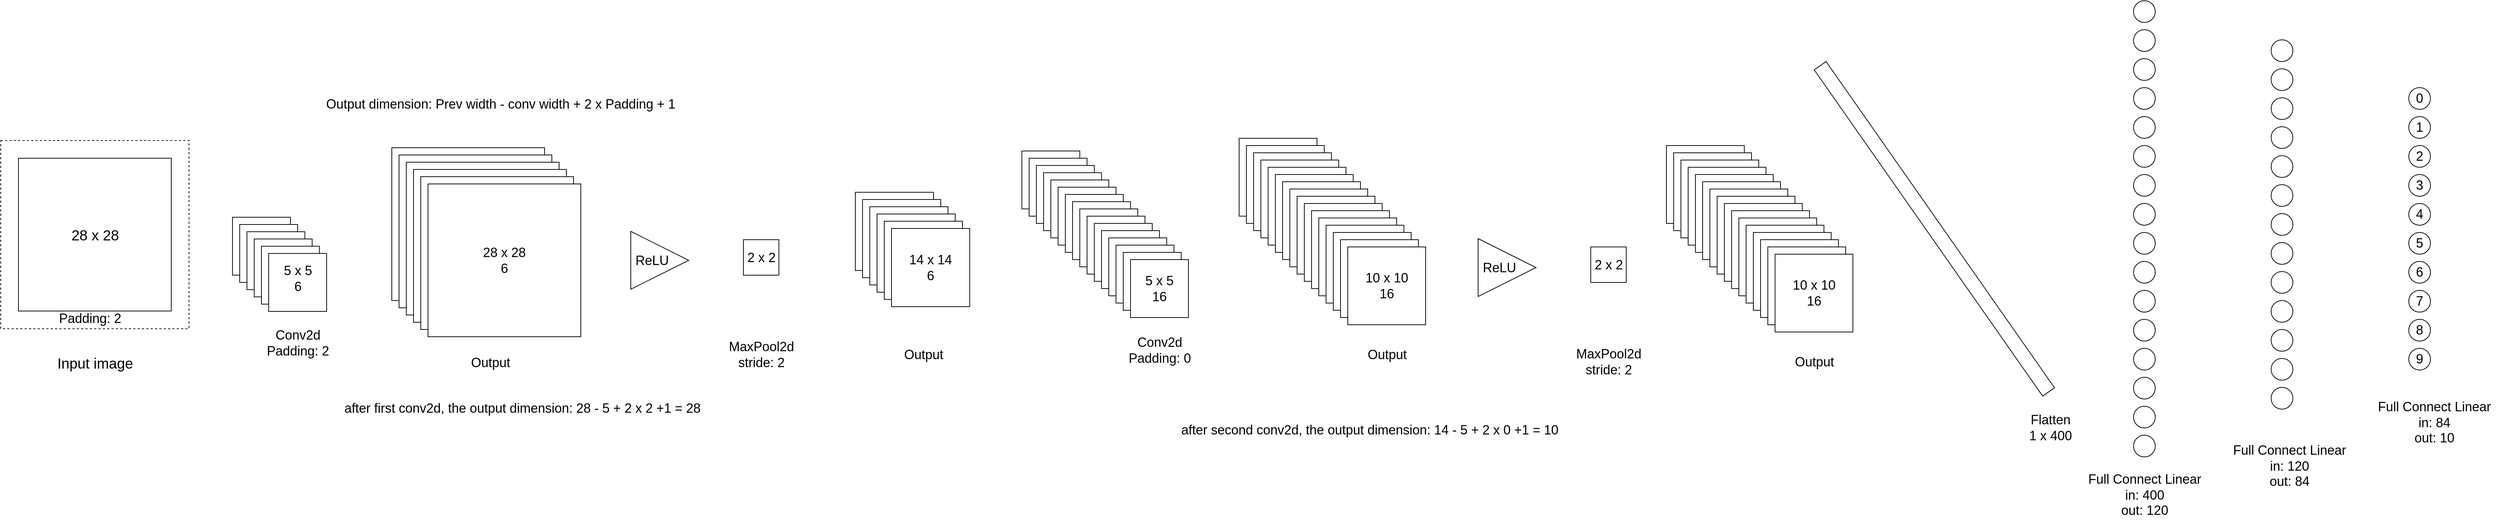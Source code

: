 <mxfile version="22.0.8" type="github">
  <diagram name="Page-1" id="3bokzZT7uCwafQ7YfKig">
    <mxGraphModel dx="1434" dy="1649" grid="1" gridSize="10" guides="1" tooltips="1" connect="1" arrows="1" fold="1" page="1" pageScale="1" pageWidth="1169" pageHeight="827" math="0" shadow="0">
      <root>
        <mxCell id="0" />
        <mxCell id="1" parent="0" />
        <mxCell id="Qpnqg18ZxqCp_iBwWqdQ-3" value="&lt;font style=&quot;font-size: 20px;&quot;&gt;Input image&lt;/font&gt;" style="text;html=1;align=center;verticalAlign=middle;resizable=0;points=[];autosize=1;strokeColor=none;fillColor=none;" vertex="1" parent="1">
          <mxGeometry x="85" y="350" width="130" height="40" as="geometry" />
        </mxCell>
        <mxCell id="Qpnqg18ZxqCp_iBwWqdQ-4" value="" style="whiteSpace=wrap;html=1;aspect=fixed;" vertex="1" parent="1">
          <mxGeometry x="340" y="169" width="80" height="80" as="geometry" />
        </mxCell>
        <mxCell id="Qpnqg18ZxqCp_iBwWqdQ-5" value="" style="whiteSpace=wrap;html=1;aspect=fixed;" vertex="1" parent="1">
          <mxGeometry x="350" y="179" width="80" height="80" as="geometry" />
        </mxCell>
        <mxCell id="Qpnqg18ZxqCp_iBwWqdQ-6" value="" style="whiteSpace=wrap;html=1;aspect=fixed;" vertex="1" parent="1">
          <mxGeometry x="360" y="189" width="80" height="80" as="geometry" />
        </mxCell>
        <mxCell id="Qpnqg18ZxqCp_iBwWqdQ-7" value="" style="whiteSpace=wrap;html=1;aspect=fixed;" vertex="1" parent="1">
          <mxGeometry x="370" y="199" width="80" height="80" as="geometry" />
        </mxCell>
        <mxCell id="Qpnqg18ZxqCp_iBwWqdQ-8" value="" style="whiteSpace=wrap;html=1;aspect=fixed;" vertex="1" parent="1">
          <mxGeometry x="380" y="209" width="80" height="80" as="geometry" />
        </mxCell>
        <mxCell id="Qpnqg18ZxqCp_iBwWqdQ-9" value="" style="whiteSpace=wrap;html=1;aspect=fixed;" vertex="1" parent="1">
          <mxGeometry x="390" y="219" width="80" height="80" as="geometry" />
        </mxCell>
        <mxCell id="Qpnqg18ZxqCp_iBwWqdQ-12" value="" style="whiteSpace=wrap;html=1;aspect=fixed;dashed=1;" vertex="1" parent="1">
          <mxGeometry x="20" y="63" width="260" height="260" as="geometry" />
        </mxCell>
        <mxCell id="Qpnqg18ZxqCp_iBwWqdQ-10" value="&lt;font style=&quot;font-size: 18px;&quot;&gt;Conv2d&lt;br&gt;Padding: 2&lt;br&gt;&lt;/font&gt;" style="text;html=1;align=center;verticalAlign=middle;resizable=0;points=[];autosize=1;strokeColor=none;fillColor=none;fontSize=18;" vertex="1" parent="1">
          <mxGeometry x="375" y="313" width="110" height="60" as="geometry" />
        </mxCell>
        <mxCell id="Qpnqg18ZxqCp_iBwWqdQ-11" value="5 x 5&lt;br&gt;6&lt;br&gt;" style="text;html=1;align=center;verticalAlign=middle;resizable=0;points=[];autosize=1;strokeColor=none;fillColor=none;fontSize=18;" vertex="1" parent="1">
          <mxGeometry x="400" y="224" width="60" height="60" as="geometry" />
        </mxCell>
        <mxCell id="Qpnqg18ZxqCp_iBwWqdQ-13" value="&lt;font style=&quot;font-size: 20px;&quot;&gt;28 x 28&lt;/font&gt;" style="whiteSpace=wrap;html=1;aspect=fixed;" vertex="1" parent="1">
          <mxGeometry x="44.5" y="87.5" width="211" height="211" as="geometry" />
        </mxCell>
        <mxCell id="Qpnqg18ZxqCp_iBwWqdQ-14" value="&lt;font style=&quot;font-size: 18px;&quot;&gt;Padding: 2&lt;/font&gt;" style="text;html=1;align=center;verticalAlign=middle;resizable=0;points=[];autosize=1;strokeColor=none;fillColor=none;" vertex="1" parent="1">
          <mxGeometry x="88" y="289" width="110" height="40" as="geometry" />
        </mxCell>
        <mxCell id="Qpnqg18ZxqCp_iBwWqdQ-16" value="" style="whiteSpace=wrap;html=1;aspect=fixed;" vertex="1" parent="1">
          <mxGeometry x="560" y="73" width="211" height="211" as="geometry" />
        </mxCell>
        <mxCell id="Qpnqg18ZxqCp_iBwWqdQ-17" value="" style="whiteSpace=wrap;html=1;aspect=fixed;" vertex="1" parent="1">
          <mxGeometry x="570" y="83" width="211" height="211" as="geometry" />
        </mxCell>
        <mxCell id="Qpnqg18ZxqCp_iBwWqdQ-18" value="" style="whiteSpace=wrap;html=1;aspect=fixed;" vertex="1" parent="1">
          <mxGeometry x="580" y="93" width="211" height="211" as="geometry" />
        </mxCell>
        <mxCell id="Qpnqg18ZxqCp_iBwWqdQ-19" value="" style="whiteSpace=wrap;html=1;aspect=fixed;" vertex="1" parent="1">
          <mxGeometry x="590" y="103" width="211" height="211" as="geometry" />
        </mxCell>
        <mxCell id="Qpnqg18ZxqCp_iBwWqdQ-20" value="" style="whiteSpace=wrap;html=1;aspect=fixed;" vertex="1" parent="1">
          <mxGeometry x="600" y="113" width="211" height="211" as="geometry" />
        </mxCell>
        <mxCell id="Qpnqg18ZxqCp_iBwWqdQ-21" value="&lt;font style=&quot;font-size: 18px;&quot;&gt;28 x 28&lt;br&gt;6&lt;br&gt;&lt;/font&gt;" style="whiteSpace=wrap;html=1;aspect=fixed;" vertex="1" parent="1">
          <mxGeometry x="610" y="123" width="211" height="211" as="geometry" />
        </mxCell>
        <mxCell id="Qpnqg18ZxqCp_iBwWqdQ-22" value="&lt;font style=&quot;font-size: 18px;&quot;&gt;Output&lt;/font&gt;" style="text;html=1;align=center;verticalAlign=middle;resizable=0;points=[];autosize=1;strokeColor=none;fillColor=none;" vertex="1" parent="1">
          <mxGeometry x="655.5" y="350" width="80" height="40" as="geometry" />
        </mxCell>
        <mxCell id="Qpnqg18ZxqCp_iBwWqdQ-24" value="" style="triangle;whiteSpace=wrap;html=1;" vertex="1" parent="1">
          <mxGeometry x="890" y="188.5" width="80" height="80" as="geometry" />
        </mxCell>
        <mxCell id="Qpnqg18ZxqCp_iBwWqdQ-25" value="&lt;font style=&quot;font-size: 18px;&quot;&gt;ReLU&lt;/font&gt;" style="text;html=1;align=center;verticalAlign=middle;resizable=0;points=[];autosize=1;strokeColor=none;fillColor=none;" vertex="1" parent="1">
          <mxGeometry x="884" y="209" width="70" height="40" as="geometry" />
        </mxCell>
        <mxCell id="Qpnqg18ZxqCp_iBwWqdQ-26" value="&lt;font style=&quot;font-size: 18px;&quot;&gt;2 x 2&lt;/font&gt;" style="whiteSpace=wrap;html=1;aspect=fixed;" vertex="1" parent="1">
          <mxGeometry x="1045.5" y="200" width="49" height="49" as="geometry" />
        </mxCell>
        <mxCell id="Qpnqg18ZxqCp_iBwWqdQ-27" value="&lt;font style=&quot;font-size: 18px;&quot;&gt;MaxPool2d&lt;br&gt;stride: 2&lt;br&gt;&lt;/font&gt;" style="text;html=1;align=center;verticalAlign=middle;resizable=0;points=[];autosize=1;strokeColor=none;fillColor=none;" vertex="1" parent="1">
          <mxGeometry x="1015" y="329" width="110" height="60" as="geometry" />
        </mxCell>
        <mxCell id="Qpnqg18ZxqCp_iBwWqdQ-28" value="" style="whiteSpace=wrap;html=1;aspect=fixed;" vertex="1" parent="1">
          <mxGeometry x="1200" y="134.5" width="108" height="108" as="geometry" />
        </mxCell>
        <mxCell id="Qpnqg18ZxqCp_iBwWqdQ-29" value="" style="whiteSpace=wrap;html=1;aspect=fixed;" vertex="1" parent="1">
          <mxGeometry x="1210" y="144.5" width="108" height="108" as="geometry" />
        </mxCell>
        <mxCell id="Qpnqg18ZxqCp_iBwWqdQ-30" value="" style="whiteSpace=wrap;html=1;aspect=fixed;" vertex="1" parent="1">
          <mxGeometry x="1220" y="154.5" width="108" height="108" as="geometry" />
        </mxCell>
        <mxCell id="Qpnqg18ZxqCp_iBwWqdQ-31" value="" style="whiteSpace=wrap;html=1;aspect=fixed;" vertex="1" parent="1">
          <mxGeometry x="1230" y="164.5" width="108" height="108" as="geometry" />
        </mxCell>
        <mxCell id="Qpnqg18ZxqCp_iBwWqdQ-32" value="" style="whiteSpace=wrap;html=1;aspect=fixed;" vertex="1" parent="1">
          <mxGeometry x="1240" y="174.5" width="108" height="108" as="geometry" />
        </mxCell>
        <mxCell id="Qpnqg18ZxqCp_iBwWqdQ-33" value="&lt;font style=&quot;font-size: 18px;&quot;&gt;14 x 14&lt;br&gt;6&lt;br&gt;&lt;/font&gt;" style="whiteSpace=wrap;html=1;aspect=fixed;" vertex="1" parent="1">
          <mxGeometry x="1250" y="184.5" width="108" height="108" as="geometry" />
        </mxCell>
        <mxCell id="Qpnqg18ZxqCp_iBwWqdQ-34" value="&lt;font style=&quot;font-size: 18px;&quot;&gt;Output&lt;/font&gt;" style="text;html=1;align=center;verticalAlign=middle;resizable=0;points=[];autosize=1;strokeColor=none;fillColor=none;" vertex="1" parent="1">
          <mxGeometry x="1254" y="339" width="80" height="40" as="geometry" />
        </mxCell>
        <mxCell id="Qpnqg18ZxqCp_iBwWqdQ-36" value="" style="whiteSpace=wrap;html=1;aspect=fixed;" vertex="1" parent="1">
          <mxGeometry x="1430" y="77.5" width="80" height="80" as="geometry" />
        </mxCell>
        <mxCell id="Qpnqg18ZxqCp_iBwWqdQ-37" value="" style="whiteSpace=wrap;html=1;aspect=fixed;" vertex="1" parent="1">
          <mxGeometry x="1440" y="87.5" width="80" height="80" as="geometry" />
        </mxCell>
        <mxCell id="Qpnqg18ZxqCp_iBwWqdQ-38" value="" style="whiteSpace=wrap;html=1;aspect=fixed;" vertex="1" parent="1">
          <mxGeometry x="1450" y="97.5" width="80" height="80" as="geometry" />
        </mxCell>
        <mxCell id="Qpnqg18ZxqCp_iBwWqdQ-39" value="" style="whiteSpace=wrap;html=1;aspect=fixed;" vertex="1" parent="1">
          <mxGeometry x="1460" y="107.5" width="80" height="80" as="geometry" />
        </mxCell>
        <mxCell id="Qpnqg18ZxqCp_iBwWqdQ-40" value="" style="whiteSpace=wrap;html=1;aspect=fixed;" vertex="1" parent="1">
          <mxGeometry x="1470" y="117.5" width="80" height="80" as="geometry" />
        </mxCell>
        <mxCell id="Qpnqg18ZxqCp_iBwWqdQ-41" value="" style="whiteSpace=wrap;html=1;aspect=fixed;" vertex="1" parent="1">
          <mxGeometry x="1480" y="127.5" width="80" height="80" as="geometry" />
        </mxCell>
        <mxCell id="Qpnqg18ZxqCp_iBwWqdQ-42" value="" style="whiteSpace=wrap;html=1;aspect=fixed;" vertex="1" parent="1">
          <mxGeometry x="1490" y="137.5" width="80" height="80" as="geometry" />
        </mxCell>
        <mxCell id="Qpnqg18ZxqCp_iBwWqdQ-43" value="" style="whiteSpace=wrap;html=1;aspect=fixed;" vertex="1" parent="1">
          <mxGeometry x="1500" y="147.5" width="80" height="80" as="geometry" />
        </mxCell>
        <mxCell id="Qpnqg18ZxqCp_iBwWqdQ-44" value="" style="whiteSpace=wrap;html=1;aspect=fixed;" vertex="1" parent="1">
          <mxGeometry x="1510" y="157.5" width="80" height="80" as="geometry" />
        </mxCell>
        <mxCell id="Qpnqg18ZxqCp_iBwWqdQ-45" value="" style="whiteSpace=wrap;html=1;aspect=fixed;" vertex="1" parent="1">
          <mxGeometry x="1520" y="167.5" width="80" height="80" as="geometry" />
        </mxCell>
        <mxCell id="Qpnqg18ZxqCp_iBwWqdQ-46" value="" style="whiteSpace=wrap;html=1;aspect=fixed;" vertex="1" parent="1">
          <mxGeometry x="1530" y="177.5" width="80" height="80" as="geometry" />
        </mxCell>
        <mxCell id="Qpnqg18ZxqCp_iBwWqdQ-47" value="" style="whiteSpace=wrap;html=1;aspect=fixed;" vertex="1" parent="1">
          <mxGeometry x="1540" y="187.5" width="80" height="80" as="geometry" />
        </mxCell>
        <mxCell id="Qpnqg18ZxqCp_iBwWqdQ-48" value="" style="whiteSpace=wrap;html=1;aspect=fixed;" vertex="1" parent="1">
          <mxGeometry x="1550" y="197.5" width="80" height="80" as="geometry" />
        </mxCell>
        <mxCell id="Qpnqg18ZxqCp_iBwWqdQ-49" value="" style="whiteSpace=wrap;html=1;aspect=fixed;" vertex="1" parent="1">
          <mxGeometry x="1560" y="207.5" width="80" height="80" as="geometry" />
        </mxCell>
        <mxCell id="Qpnqg18ZxqCp_iBwWqdQ-50" value="" style="whiteSpace=wrap;html=1;aspect=fixed;" vertex="1" parent="1">
          <mxGeometry x="1570" y="217.5" width="80" height="80" as="geometry" />
        </mxCell>
        <mxCell id="Qpnqg18ZxqCp_iBwWqdQ-51" value="&lt;font style=&quot;font-size: 18px;&quot;&gt;5 x 5&lt;br&gt;16&lt;/font&gt;" style="whiteSpace=wrap;html=1;aspect=fixed;" vertex="1" parent="1">
          <mxGeometry x="1580" y="227.5" width="80" height="80" as="geometry" />
        </mxCell>
        <mxCell id="Qpnqg18ZxqCp_iBwWqdQ-52" value="&lt;font style=&quot;font-size: 18px;&quot;&gt;Conv2d&lt;br&gt;Padding: 0&lt;br&gt;&lt;/font&gt;" style="text;html=1;align=center;verticalAlign=middle;resizable=0;points=[];autosize=1;strokeColor=none;fillColor=none;fontSize=18;" vertex="1" parent="1">
          <mxGeometry x="1565" y="323" width="110" height="60" as="geometry" />
        </mxCell>
        <mxCell id="Qpnqg18ZxqCp_iBwWqdQ-53" value="" style="whiteSpace=wrap;html=1;aspect=fixed;" vertex="1" parent="1">
          <mxGeometry x="1730" y="60" width="107.5" height="107.5" as="geometry" />
        </mxCell>
        <mxCell id="Qpnqg18ZxqCp_iBwWqdQ-54" value="" style="whiteSpace=wrap;html=1;aspect=fixed;" vertex="1" parent="1">
          <mxGeometry x="1740" y="70" width="107.5" height="107.5" as="geometry" />
        </mxCell>
        <mxCell id="Qpnqg18ZxqCp_iBwWqdQ-55" value="" style="whiteSpace=wrap;html=1;aspect=fixed;" vertex="1" parent="1">
          <mxGeometry x="1750" y="80" width="107.5" height="107.5" as="geometry" />
        </mxCell>
        <mxCell id="Qpnqg18ZxqCp_iBwWqdQ-56" value="" style="whiteSpace=wrap;html=1;aspect=fixed;" vertex="1" parent="1">
          <mxGeometry x="1760" y="90" width="107.5" height="107.5" as="geometry" />
        </mxCell>
        <mxCell id="Qpnqg18ZxqCp_iBwWqdQ-57" value="" style="whiteSpace=wrap;html=1;aspect=fixed;" vertex="1" parent="1">
          <mxGeometry x="1770" y="100" width="107.5" height="107.5" as="geometry" />
        </mxCell>
        <mxCell id="Qpnqg18ZxqCp_iBwWqdQ-58" value="" style="whiteSpace=wrap;html=1;aspect=fixed;" vertex="1" parent="1">
          <mxGeometry x="1780" y="110" width="107.5" height="107.5" as="geometry" />
        </mxCell>
        <mxCell id="Qpnqg18ZxqCp_iBwWqdQ-59" value="" style="whiteSpace=wrap;html=1;aspect=fixed;" vertex="1" parent="1">
          <mxGeometry x="1790" y="120" width="107.5" height="107.5" as="geometry" />
        </mxCell>
        <mxCell id="Qpnqg18ZxqCp_iBwWqdQ-60" value="" style="whiteSpace=wrap;html=1;aspect=fixed;" vertex="1" parent="1">
          <mxGeometry x="1800" y="130" width="107.5" height="107.5" as="geometry" />
        </mxCell>
        <mxCell id="Qpnqg18ZxqCp_iBwWqdQ-61" value="" style="whiteSpace=wrap;html=1;aspect=fixed;" vertex="1" parent="1">
          <mxGeometry x="1810" y="140" width="107.5" height="107.5" as="geometry" />
        </mxCell>
        <mxCell id="Qpnqg18ZxqCp_iBwWqdQ-62" value="" style="whiteSpace=wrap;html=1;aspect=fixed;" vertex="1" parent="1">
          <mxGeometry x="1820" y="150" width="107.5" height="107.5" as="geometry" />
        </mxCell>
        <mxCell id="Qpnqg18ZxqCp_iBwWqdQ-63" value="" style="whiteSpace=wrap;html=1;aspect=fixed;" vertex="1" parent="1">
          <mxGeometry x="1830" y="160" width="107.5" height="107.5" as="geometry" />
        </mxCell>
        <mxCell id="Qpnqg18ZxqCp_iBwWqdQ-64" value="" style="whiteSpace=wrap;html=1;aspect=fixed;" vertex="1" parent="1">
          <mxGeometry x="1840" y="170" width="107.5" height="107.5" as="geometry" />
        </mxCell>
        <mxCell id="Qpnqg18ZxqCp_iBwWqdQ-65" value="" style="whiteSpace=wrap;html=1;aspect=fixed;" vertex="1" parent="1">
          <mxGeometry x="1850" y="180" width="107.5" height="107.5" as="geometry" />
        </mxCell>
        <mxCell id="Qpnqg18ZxqCp_iBwWqdQ-66" value="" style="whiteSpace=wrap;html=1;aspect=fixed;" vertex="1" parent="1">
          <mxGeometry x="1860" y="190" width="107.5" height="107.5" as="geometry" />
        </mxCell>
        <mxCell id="Qpnqg18ZxqCp_iBwWqdQ-67" value="" style="whiteSpace=wrap;html=1;aspect=fixed;" vertex="1" parent="1">
          <mxGeometry x="1870" y="200" width="107.5" height="107.5" as="geometry" />
        </mxCell>
        <mxCell id="Qpnqg18ZxqCp_iBwWqdQ-68" value="&lt;font style=&quot;font-size: 18px;&quot;&gt;10 x 10&lt;br&gt;16&lt;/font&gt;" style="whiteSpace=wrap;html=1;aspect=fixed;" vertex="1" parent="1">
          <mxGeometry x="1880" y="210" width="107.5" height="107.5" as="geometry" />
        </mxCell>
        <mxCell id="Qpnqg18ZxqCp_iBwWqdQ-69" value="&lt;font style=&quot;font-size: 18px;&quot;&gt;Output&lt;/font&gt;" style="text;html=1;align=center;verticalAlign=middle;resizable=0;points=[];autosize=1;strokeColor=none;fillColor=none;" vertex="1" parent="1">
          <mxGeometry x="1893.75" y="339" width="80" height="40" as="geometry" />
        </mxCell>
        <mxCell id="Qpnqg18ZxqCp_iBwWqdQ-70" value="&lt;font style=&quot;font-size: 18px;&quot;&gt;Output dimension: Prev width - conv width + 2 x Padding + 1&lt;/font&gt;" style="text;html=1;align=center;verticalAlign=middle;resizable=0;points=[];autosize=1;strokeColor=none;fillColor=none;" vertex="1" parent="1">
          <mxGeometry x="455" y="-7" width="510" height="40" as="geometry" />
        </mxCell>
        <mxCell id="Qpnqg18ZxqCp_iBwWqdQ-71" value="&lt;font style=&quot;font-size: 18px;&quot;&gt;after first conv2d, the output dimension: 28 - 5 + 2 x 2 +1 = 28&lt;/font&gt;" style="text;html=1;align=center;verticalAlign=middle;resizable=0;points=[];autosize=1;strokeColor=none;fillColor=none;" vertex="1" parent="1">
          <mxGeometry x="480" y="413" width="520" height="40" as="geometry" />
        </mxCell>
        <mxCell id="Qpnqg18ZxqCp_iBwWqdQ-72" value="&lt;font style=&quot;font-size: 18px;&quot;&gt;after second conv2d, the output dimension: 14 - 5 + 2 x 0 +1 = 10&lt;/font&gt;" style="text;html=1;align=center;verticalAlign=middle;resizable=0;points=[];autosize=1;strokeColor=none;fillColor=none;" vertex="1" parent="1">
          <mxGeometry x="1640" y="443" width="540" height="40" as="geometry" />
        </mxCell>
        <mxCell id="Qpnqg18ZxqCp_iBwWqdQ-73" value="" style="triangle;whiteSpace=wrap;html=1;" vertex="1" parent="1">
          <mxGeometry x="2060" y="198.5" width="80" height="80" as="geometry" />
        </mxCell>
        <mxCell id="Qpnqg18ZxqCp_iBwWqdQ-74" value="&lt;font style=&quot;font-size: 18px;&quot;&gt;ReLU&lt;/font&gt;" style="text;html=1;align=center;verticalAlign=middle;resizable=0;points=[];autosize=1;strokeColor=none;fillColor=none;" vertex="1" parent="1">
          <mxGeometry x="2054" y="219" width="70" height="40" as="geometry" />
        </mxCell>
        <mxCell id="Qpnqg18ZxqCp_iBwWqdQ-75" value="&lt;font style=&quot;font-size: 18px;&quot;&gt;2 x 2&lt;/font&gt;" style="whiteSpace=wrap;html=1;aspect=fixed;" vertex="1" parent="1">
          <mxGeometry x="2215.5" y="210" width="49" height="49" as="geometry" />
        </mxCell>
        <mxCell id="Qpnqg18ZxqCp_iBwWqdQ-76" value="&lt;font style=&quot;font-size: 18px;&quot;&gt;MaxPool2d&lt;br&gt;stride: 2&lt;br&gt;&lt;/font&gt;" style="text;html=1;align=center;verticalAlign=middle;resizable=0;points=[];autosize=1;strokeColor=none;fillColor=none;" vertex="1" parent="1">
          <mxGeometry x="2185" y="339" width="110" height="60" as="geometry" />
        </mxCell>
        <mxCell id="Qpnqg18ZxqCp_iBwWqdQ-77" value="" style="whiteSpace=wrap;html=1;aspect=fixed;" vertex="1" parent="1">
          <mxGeometry x="2320" y="70" width="107.5" height="107.5" as="geometry" />
        </mxCell>
        <mxCell id="Qpnqg18ZxqCp_iBwWqdQ-78" value="" style="whiteSpace=wrap;html=1;aspect=fixed;" vertex="1" parent="1">
          <mxGeometry x="2330" y="80" width="107.5" height="107.5" as="geometry" />
        </mxCell>
        <mxCell id="Qpnqg18ZxqCp_iBwWqdQ-79" value="" style="whiteSpace=wrap;html=1;aspect=fixed;" vertex="1" parent="1">
          <mxGeometry x="2340" y="90" width="107.5" height="107.5" as="geometry" />
        </mxCell>
        <mxCell id="Qpnqg18ZxqCp_iBwWqdQ-80" value="" style="whiteSpace=wrap;html=1;aspect=fixed;" vertex="1" parent="1">
          <mxGeometry x="2350" y="100" width="107.5" height="107.5" as="geometry" />
        </mxCell>
        <mxCell id="Qpnqg18ZxqCp_iBwWqdQ-81" value="" style="whiteSpace=wrap;html=1;aspect=fixed;" vertex="1" parent="1">
          <mxGeometry x="2360" y="110" width="107.5" height="107.5" as="geometry" />
        </mxCell>
        <mxCell id="Qpnqg18ZxqCp_iBwWqdQ-82" value="" style="whiteSpace=wrap;html=1;aspect=fixed;" vertex="1" parent="1">
          <mxGeometry x="2370" y="120" width="107.5" height="107.5" as="geometry" />
        </mxCell>
        <mxCell id="Qpnqg18ZxqCp_iBwWqdQ-83" value="" style="whiteSpace=wrap;html=1;aspect=fixed;" vertex="1" parent="1">
          <mxGeometry x="2380" y="130" width="107.5" height="107.5" as="geometry" />
        </mxCell>
        <mxCell id="Qpnqg18ZxqCp_iBwWqdQ-84" value="" style="whiteSpace=wrap;html=1;aspect=fixed;" vertex="1" parent="1">
          <mxGeometry x="2390" y="140" width="107.5" height="107.5" as="geometry" />
        </mxCell>
        <mxCell id="Qpnqg18ZxqCp_iBwWqdQ-85" value="" style="whiteSpace=wrap;html=1;aspect=fixed;" vertex="1" parent="1">
          <mxGeometry x="2400" y="150" width="107.5" height="107.5" as="geometry" />
        </mxCell>
        <mxCell id="Qpnqg18ZxqCp_iBwWqdQ-86" value="" style="whiteSpace=wrap;html=1;aspect=fixed;" vertex="1" parent="1">
          <mxGeometry x="2410" y="160" width="107.5" height="107.5" as="geometry" />
        </mxCell>
        <mxCell id="Qpnqg18ZxqCp_iBwWqdQ-87" value="" style="whiteSpace=wrap;html=1;aspect=fixed;" vertex="1" parent="1">
          <mxGeometry x="2420" y="170" width="107.5" height="107.5" as="geometry" />
        </mxCell>
        <mxCell id="Qpnqg18ZxqCp_iBwWqdQ-88" value="" style="whiteSpace=wrap;html=1;aspect=fixed;" vertex="1" parent="1">
          <mxGeometry x="2430" y="180" width="107.5" height="107.5" as="geometry" />
        </mxCell>
        <mxCell id="Qpnqg18ZxqCp_iBwWqdQ-89" value="" style="whiteSpace=wrap;html=1;aspect=fixed;" vertex="1" parent="1">
          <mxGeometry x="2440" y="190" width="107.5" height="107.5" as="geometry" />
        </mxCell>
        <mxCell id="Qpnqg18ZxqCp_iBwWqdQ-90" value="" style="whiteSpace=wrap;html=1;aspect=fixed;" vertex="1" parent="1">
          <mxGeometry x="2450" y="200" width="107.5" height="107.5" as="geometry" />
        </mxCell>
        <mxCell id="Qpnqg18ZxqCp_iBwWqdQ-91" value="" style="whiteSpace=wrap;html=1;aspect=fixed;" vertex="1" parent="1">
          <mxGeometry x="2460" y="210" width="107.5" height="107.5" as="geometry" />
        </mxCell>
        <mxCell id="Qpnqg18ZxqCp_iBwWqdQ-92" value="&lt;font style=&quot;font-size: 18px;&quot;&gt;10 x 10&lt;br&gt;16&lt;/font&gt;" style="whiteSpace=wrap;html=1;aspect=fixed;" vertex="1" parent="1">
          <mxGeometry x="2470" y="220" width="107.5" height="107.5" as="geometry" />
        </mxCell>
        <mxCell id="Qpnqg18ZxqCp_iBwWqdQ-93" value="&lt;font style=&quot;font-size: 18px;&quot;&gt;Output&lt;/font&gt;" style="text;html=1;align=center;verticalAlign=middle;resizable=0;points=[];autosize=1;strokeColor=none;fillColor=none;" vertex="1" parent="1">
          <mxGeometry x="2483.75" y="349" width="80" height="40" as="geometry" />
        </mxCell>
        <mxCell id="Qpnqg18ZxqCp_iBwWqdQ-95" value="" style="rounded=0;whiteSpace=wrap;html=1;direction=south;rotation=55;" vertex="1" parent="1">
          <mxGeometry x="2415" y="175" width="550" height="20" as="geometry" />
        </mxCell>
        <mxCell id="Qpnqg18ZxqCp_iBwWqdQ-96" value="&lt;font style=&quot;font-size: 18px;&quot;&gt;Flatten&lt;br&gt;1 x 400&lt;br&gt;&lt;/font&gt;" style="text;html=1;align=center;verticalAlign=middle;resizable=0;points=[];autosize=1;strokeColor=none;fillColor=none;" vertex="1" parent="1">
          <mxGeometry x="2810" y="430" width="80" height="60" as="geometry" />
        </mxCell>
        <mxCell id="Qpnqg18ZxqCp_iBwWqdQ-97" value="" style="ellipse;whiteSpace=wrap;html=1;aspect=fixed;" vertex="1" parent="1">
          <mxGeometry x="2965" y="-130" width="30" height="30" as="geometry" />
        </mxCell>
        <mxCell id="Qpnqg18ZxqCp_iBwWqdQ-98" value="" style="ellipse;whiteSpace=wrap;html=1;aspect=fixed;" vertex="1" parent="1">
          <mxGeometry x="2965" y="-90" width="30" height="30" as="geometry" />
        </mxCell>
        <mxCell id="Qpnqg18ZxqCp_iBwWqdQ-99" value="" style="ellipse;whiteSpace=wrap;html=1;aspect=fixed;" vertex="1" parent="1">
          <mxGeometry x="2965" y="-50" width="30" height="30" as="geometry" />
        </mxCell>
        <mxCell id="Qpnqg18ZxqCp_iBwWqdQ-100" value="" style="ellipse;whiteSpace=wrap;html=1;aspect=fixed;" vertex="1" parent="1">
          <mxGeometry x="2965" y="-10" width="30" height="30" as="geometry" />
        </mxCell>
        <mxCell id="Qpnqg18ZxqCp_iBwWqdQ-101" value="" style="ellipse;whiteSpace=wrap;html=1;aspect=fixed;" vertex="1" parent="1">
          <mxGeometry x="2965" y="30" width="30" height="30" as="geometry" />
        </mxCell>
        <mxCell id="Qpnqg18ZxqCp_iBwWqdQ-102" value="" style="ellipse;whiteSpace=wrap;html=1;aspect=fixed;" vertex="1" parent="1">
          <mxGeometry x="2965" y="70" width="30" height="30" as="geometry" />
        </mxCell>
        <mxCell id="Qpnqg18ZxqCp_iBwWqdQ-103" value="" style="ellipse;whiteSpace=wrap;html=1;aspect=fixed;" vertex="1" parent="1">
          <mxGeometry x="2965" y="270" width="30" height="30" as="geometry" />
        </mxCell>
        <mxCell id="Qpnqg18ZxqCp_iBwWqdQ-104" value="" style="ellipse;whiteSpace=wrap;html=1;aspect=fixed;" vertex="1" parent="1">
          <mxGeometry x="2965" y="310" width="30" height="30" as="geometry" />
        </mxCell>
        <mxCell id="Qpnqg18ZxqCp_iBwWqdQ-105" value="" style="ellipse;whiteSpace=wrap;html=1;aspect=fixed;" vertex="1" parent="1">
          <mxGeometry x="2965" y="350" width="30" height="30" as="geometry" />
        </mxCell>
        <mxCell id="Qpnqg18ZxqCp_iBwWqdQ-106" value="" style="ellipse;whiteSpace=wrap;html=1;aspect=fixed;" vertex="1" parent="1">
          <mxGeometry x="2965" y="390" width="30" height="30" as="geometry" />
        </mxCell>
        <mxCell id="Qpnqg18ZxqCp_iBwWqdQ-107" value="" style="ellipse;whiteSpace=wrap;html=1;aspect=fixed;" vertex="1" parent="1">
          <mxGeometry x="2965" y="430" width="30" height="30" as="geometry" />
        </mxCell>
        <mxCell id="Qpnqg18ZxqCp_iBwWqdQ-108" value="" style="ellipse;whiteSpace=wrap;html=1;aspect=fixed;" vertex="1" parent="1">
          <mxGeometry x="2965" y="470" width="30" height="30" as="geometry" />
        </mxCell>
        <mxCell id="Qpnqg18ZxqCp_iBwWqdQ-109" value="" style="ellipse;whiteSpace=wrap;html=1;aspect=fixed;" vertex="1" parent="1">
          <mxGeometry x="3155" y="4" width="30" height="30" as="geometry" />
        </mxCell>
        <mxCell id="Qpnqg18ZxqCp_iBwWqdQ-110" value="" style="ellipse;whiteSpace=wrap;html=1;aspect=fixed;" vertex="1" parent="1">
          <mxGeometry x="3155" y="44" width="30" height="30" as="geometry" />
        </mxCell>
        <mxCell id="Qpnqg18ZxqCp_iBwWqdQ-111" value="" style="ellipse;whiteSpace=wrap;html=1;aspect=fixed;" vertex="1" parent="1">
          <mxGeometry x="3155" y="84" width="30" height="30" as="geometry" />
        </mxCell>
        <mxCell id="Qpnqg18ZxqCp_iBwWqdQ-112" value="" style="ellipse;whiteSpace=wrap;html=1;aspect=fixed;" vertex="1" parent="1">
          <mxGeometry x="3155" y="124" width="30" height="30" as="geometry" />
        </mxCell>
        <mxCell id="Qpnqg18ZxqCp_iBwWqdQ-113" value="" style="ellipse;whiteSpace=wrap;html=1;aspect=fixed;" vertex="1" parent="1">
          <mxGeometry x="3155" y="244" width="30" height="30" as="geometry" />
        </mxCell>
        <mxCell id="Qpnqg18ZxqCp_iBwWqdQ-114" value="" style="ellipse;whiteSpace=wrap;html=1;aspect=fixed;" vertex="1" parent="1">
          <mxGeometry x="3155" y="284" width="30" height="30" as="geometry" />
        </mxCell>
        <mxCell id="Qpnqg18ZxqCp_iBwWqdQ-115" value="" style="ellipse;whiteSpace=wrap;html=1;aspect=fixed;" vertex="1" parent="1">
          <mxGeometry x="3155" y="324" width="30" height="30" as="geometry" />
        </mxCell>
        <mxCell id="Qpnqg18ZxqCp_iBwWqdQ-116" value="" style="ellipse;whiteSpace=wrap;html=1;aspect=fixed;" vertex="1" parent="1">
          <mxGeometry x="3155" y="364" width="30" height="30" as="geometry" />
        </mxCell>
        <mxCell id="Qpnqg18ZxqCp_iBwWqdQ-117" value="&lt;font style=&quot;font-size: 18px;&quot;&gt;0&lt;/font&gt;" style="ellipse;whiteSpace=wrap;html=1;aspect=fixed;" vertex="1" parent="1">
          <mxGeometry x="3345" y="-10" width="30" height="30" as="geometry" />
        </mxCell>
        <mxCell id="Qpnqg18ZxqCp_iBwWqdQ-118" value="&lt;font style=&quot;font-size: 18px;&quot;&gt;1&lt;/font&gt;" style="ellipse;whiteSpace=wrap;html=1;aspect=fixed;" vertex="1" parent="1">
          <mxGeometry x="3345" y="30" width="30" height="30" as="geometry" />
        </mxCell>
        <mxCell id="Qpnqg18ZxqCp_iBwWqdQ-120" value="&lt;span style=&quot;color: rgb(0, 0, 0); font-family: Helvetica; font-size: 18px; font-style: normal; font-variant-ligatures: normal; font-variant-caps: normal; font-weight: 400; letter-spacing: normal; orphans: 2; text-align: center; text-indent: 0px; text-transform: none; widows: 2; word-spacing: 0px; -webkit-text-stroke-width: 0px; background-color: rgb(251, 251, 251); text-decoration-thickness: initial; text-decoration-style: initial; text-decoration-color: initial; float: none; display: inline !important;&quot;&gt;3&lt;/span&gt;" style="ellipse;whiteSpace=wrap;html=1;aspect=fixed;" vertex="1" parent="1">
          <mxGeometry x="3345" y="110" width="30" height="30" as="geometry" />
        </mxCell>
        <mxCell id="Qpnqg18ZxqCp_iBwWqdQ-121" value="&lt;span style=&quot;color: rgb(0, 0, 0); font-family: Helvetica; font-size: 18px; font-style: normal; font-variant-ligatures: normal; font-variant-caps: normal; font-weight: 400; letter-spacing: normal; orphans: 2; text-align: center; text-indent: 0px; text-transform: none; widows: 2; word-spacing: 0px; -webkit-text-stroke-width: 0px; background-color: rgb(251, 251, 251); text-decoration-thickness: initial; text-decoration-style: initial; text-decoration-color: initial; float: none; display: inline !important;&quot;&gt;4&lt;/span&gt;" style="ellipse;whiteSpace=wrap;html=1;aspect=fixed;" vertex="1" parent="1">
          <mxGeometry x="3345" y="150" width="30" height="30" as="geometry" />
        </mxCell>
        <mxCell id="Qpnqg18ZxqCp_iBwWqdQ-123" value="" style="ellipse;whiteSpace=wrap;html=1;aspect=fixed;" vertex="1" parent="1">
          <mxGeometry x="2965" y="110" width="30" height="30" as="geometry" />
        </mxCell>
        <mxCell id="Qpnqg18ZxqCp_iBwWqdQ-124" value="" style="ellipse;whiteSpace=wrap;html=1;aspect=fixed;" vertex="1" parent="1">
          <mxGeometry x="2965" y="150" width="30" height="30" as="geometry" />
        </mxCell>
        <mxCell id="Qpnqg18ZxqCp_iBwWqdQ-125" value="" style="ellipse;whiteSpace=wrap;html=1;aspect=fixed;" vertex="1" parent="1">
          <mxGeometry x="2965" y="190" width="30" height="30" as="geometry" />
        </mxCell>
        <mxCell id="Qpnqg18ZxqCp_iBwWqdQ-126" value="" style="ellipse;whiteSpace=wrap;html=1;aspect=fixed;" vertex="1" parent="1">
          <mxGeometry x="2965" y="230" width="30" height="30" as="geometry" />
        </mxCell>
        <mxCell id="Qpnqg18ZxqCp_iBwWqdQ-128" value="" style="ellipse;whiteSpace=wrap;html=1;aspect=fixed;" vertex="1" parent="1">
          <mxGeometry x="3155" y="-36" width="30" height="30" as="geometry" />
        </mxCell>
        <mxCell id="Qpnqg18ZxqCp_iBwWqdQ-129" value="" style="ellipse;whiteSpace=wrap;html=1;aspect=fixed;" vertex="1" parent="1">
          <mxGeometry x="3155" y="-76" width="30" height="30" as="geometry" />
        </mxCell>
        <mxCell id="Qpnqg18ZxqCp_iBwWqdQ-130" value="" style="ellipse;whiteSpace=wrap;html=1;aspect=fixed;" vertex="1" parent="1">
          <mxGeometry x="3155" y="204" width="30" height="30" as="geometry" />
        </mxCell>
        <mxCell id="Qpnqg18ZxqCp_iBwWqdQ-131" value="" style="ellipse;whiteSpace=wrap;html=1;aspect=fixed;" vertex="1" parent="1">
          <mxGeometry x="3155" y="164" width="30" height="30" as="geometry" />
        </mxCell>
        <mxCell id="Qpnqg18ZxqCp_iBwWqdQ-132" value="" style="ellipse;whiteSpace=wrap;html=1;aspect=fixed;" vertex="1" parent="1">
          <mxGeometry x="3155" y="404" width="30" height="30" as="geometry" />
        </mxCell>
        <mxCell id="Qpnqg18ZxqCp_iBwWqdQ-133" value="&lt;font style=&quot;font-size: 18px;&quot;&gt;Full Connect Linear&lt;br&gt;in: 400&lt;br&gt;out: 120&lt;br&gt;&lt;/font&gt;" style="text;html=1;align=center;verticalAlign=middle;resizable=0;points=[];autosize=1;strokeColor=none;fillColor=none;" vertex="1" parent="1">
          <mxGeometry x="2890" y="513" width="180" height="80" as="geometry" />
        </mxCell>
        <mxCell id="Qpnqg18ZxqCp_iBwWqdQ-134" value="&lt;font style=&quot;font-size: 18px;&quot;&gt;Full Connect Linear&lt;br&gt;in: 120&lt;br&gt;out: 84&lt;br&gt;&lt;/font&gt;" style="text;html=1;align=center;verticalAlign=middle;resizable=0;points=[];autosize=1;strokeColor=none;fillColor=none;" vertex="1" parent="1">
          <mxGeometry x="3090" y="473" width="180" height="80" as="geometry" />
        </mxCell>
        <mxCell id="Qpnqg18ZxqCp_iBwWqdQ-135" value="&lt;span style=&quot;color: rgb(0, 0, 0); font-family: Helvetica; font-size: 18px; font-style: normal; font-variant-ligatures: normal; font-variant-caps: normal; font-weight: 400; letter-spacing: normal; orphans: 2; text-align: center; text-indent: 0px; text-transform: none; widows: 2; word-spacing: 0px; -webkit-text-stroke-width: 0px; background-color: rgb(251, 251, 251); text-decoration-thickness: initial; text-decoration-style: initial; text-decoration-color: initial; float: none; display: inline !important;&quot;&gt;5&lt;/span&gt;" style="ellipse;whiteSpace=wrap;html=1;aspect=fixed;" vertex="1" parent="1">
          <mxGeometry x="3345" y="190" width="30" height="30" as="geometry" />
        </mxCell>
        <mxCell id="Qpnqg18ZxqCp_iBwWqdQ-136" value="&lt;span style=&quot;color: rgb(0, 0, 0); font-family: Helvetica; font-size: 18px; font-style: normal; font-variant-ligatures: normal; font-variant-caps: normal; font-weight: 400; letter-spacing: normal; orphans: 2; text-align: center; text-indent: 0px; text-transform: none; widows: 2; word-spacing: 0px; -webkit-text-stroke-width: 0px; background-color: rgb(251, 251, 251); text-decoration-thickness: initial; text-decoration-style: initial; text-decoration-color: initial; float: none; display: inline !important;&quot;&gt;6&lt;/span&gt;" style="ellipse;whiteSpace=wrap;html=1;aspect=fixed;" vertex="1" parent="1">
          <mxGeometry x="3345" y="230" width="30" height="30" as="geometry" />
        </mxCell>
        <mxCell id="Qpnqg18ZxqCp_iBwWqdQ-137" value="&lt;span style=&quot;color: rgb(0, 0, 0); font-family: Helvetica; font-size: 18px; font-style: normal; font-variant-ligatures: normal; font-variant-caps: normal; font-weight: 400; letter-spacing: normal; orphans: 2; text-align: center; text-indent: 0px; text-transform: none; widows: 2; word-spacing: 0px; -webkit-text-stroke-width: 0px; background-color: rgb(251, 251, 251); text-decoration-thickness: initial; text-decoration-style: initial; text-decoration-color: initial; float: none; display: inline !important;&quot;&gt;7&lt;/span&gt;" style="ellipse;whiteSpace=wrap;html=1;aspect=fixed;" vertex="1" parent="1">
          <mxGeometry x="3345" y="270" width="30" height="30" as="geometry" />
        </mxCell>
        <mxCell id="Qpnqg18ZxqCp_iBwWqdQ-138" value="&lt;span style=&quot;color: rgb(0, 0, 0); font-family: Helvetica; font-size: 18px; font-style: normal; font-variant-ligatures: normal; font-variant-caps: normal; font-weight: 400; letter-spacing: normal; orphans: 2; text-align: center; text-indent: 0px; text-transform: none; widows: 2; word-spacing: 0px; -webkit-text-stroke-width: 0px; background-color: rgb(251, 251, 251); text-decoration-thickness: initial; text-decoration-style: initial; text-decoration-color: initial; float: none; display: inline !important;&quot;&gt;8&lt;/span&gt;" style="ellipse;whiteSpace=wrap;html=1;aspect=fixed;" vertex="1" parent="1">
          <mxGeometry x="3345" y="310" width="30" height="30" as="geometry" />
        </mxCell>
        <mxCell id="Qpnqg18ZxqCp_iBwWqdQ-139" value="&lt;span style=&quot;color: rgb(0, 0, 0); font-family: Helvetica; font-size: 18px; font-style: normal; font-variant-ligatures: normal; font-variant-caps: normal; font-weight: 400; letter-spacing: normal; orphans: 2; text-align: center; text-indent: 0px; text-transform: none; widows: 2; word-spacing: 0px; -webkit-text-stroke-width: 0px; background-color: rgb(251, 251, 251); text-decoration-thickness: initial; text-decoration-style: initial; text-decoration-color: initial; float: none; display: inline !important;&quot;&gt;9&lt;/span&gt;" style="ellipse;whiteSpace=wrap;html=1;aspect=fixed;" vertex="1" parent="1">
          <mxGeometry x="3345" y="350" width="30" height="30" as="geometry" />
        </mxCell>
        <mxCell id="Qpnqg18ZxqCp_iBwWqdQ-141" value="&lt;font style=&quot;font-size: 18px;&quot;&gt;2&lt;/font&gt;" style="ellipse;whiteSpace=wrap;html=1;aspect=fixed;" vertex="1" parent="1">
          <mxGeometry x="3345" y="70" width="30" height="30" as="geometry" />
        </mxCell>
        <mxCell id="Qpnqg18ZxqCp_iBwWqdQ-142" value="&lt;font style=&quot;font-size: 18px;&quot;&gt;Full Connect Linear&lt;br&gt;in: 84&lt;br&gt;out: 10&lt;br&gt;&lt;/font&gt;" style="text;html=1;align=center;verticalAlign=middle;resizable=0;points=[];autosize=1;strokeColor=none;fillColor=none;" vertex="1" parent="1">
          <mxGeometry x="3290" y="413" width="180" height="80" as="geometry" />
        </mxCell>
      </root>
    </mxGraphModel>
  </diagram>
</mxfile>
